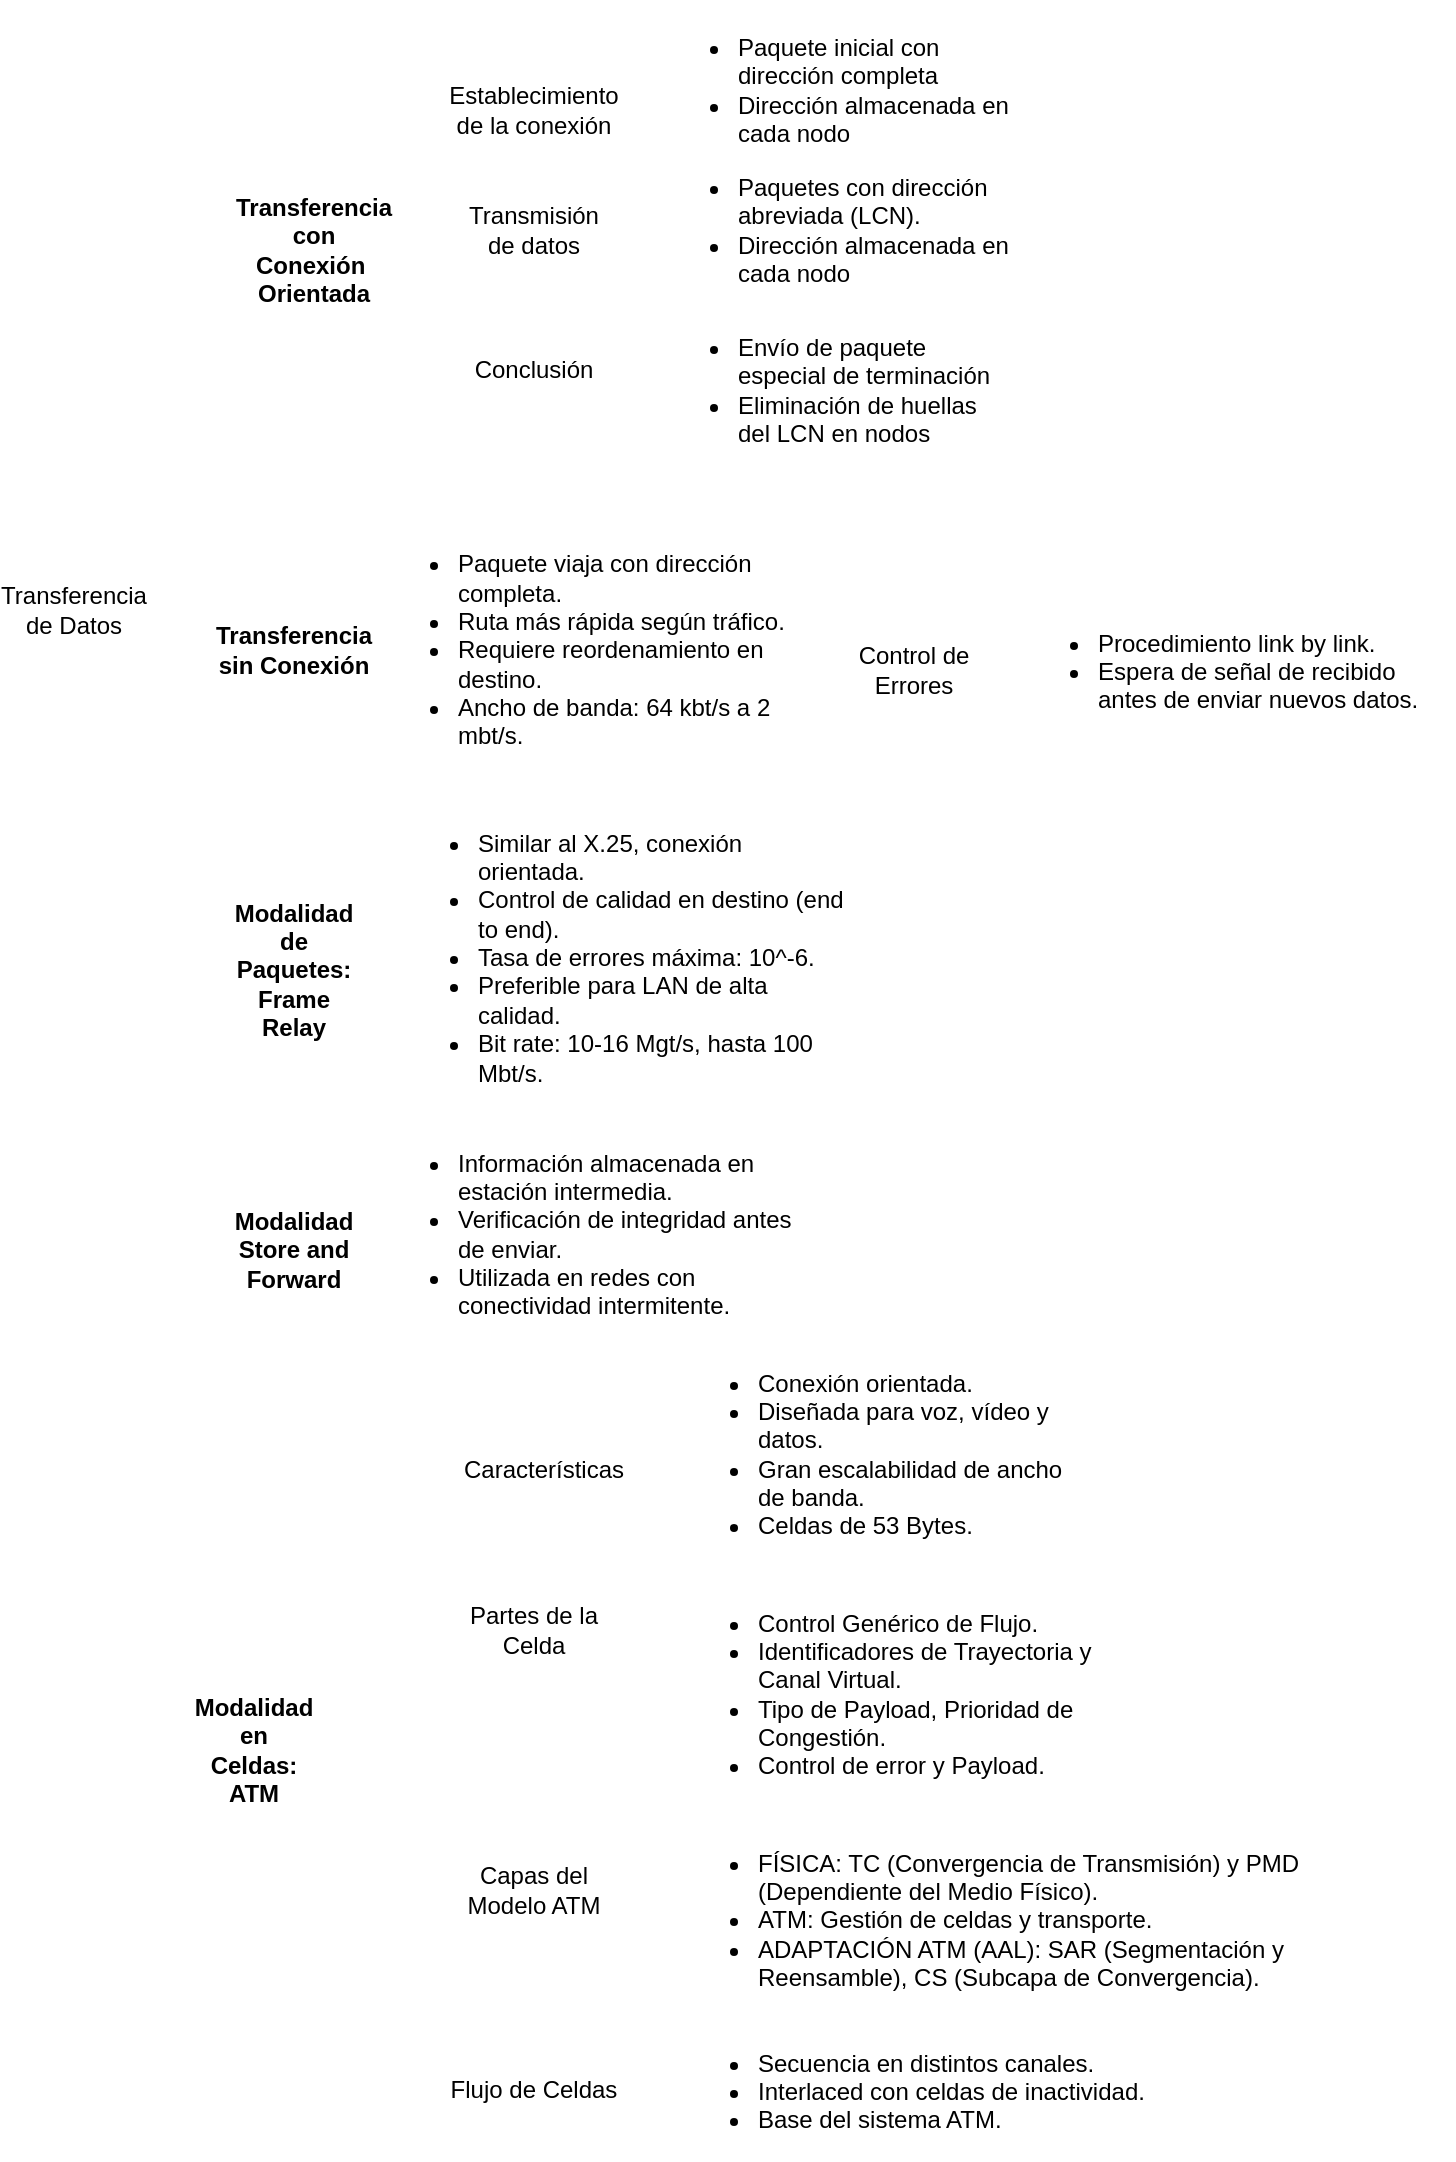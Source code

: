 <mxfile version="22.1.4" type="github">
  <diagram name="Página-1" id="qLkA8fZ-BlqPOKsEqf4X">
    <mxGraphModel dx="2242" dy="958" grid="1" gridSize="10" guides="1" tooltips="1" connect="1" arrows="1" fold="1" page="1" pageScale="1" pageWidth="1920" pageHeight="1200" math="0" shadow="0">
      <root>
        <mxCell id="0" />
        <mxCell id="1" parent="0" />
        <mxCell id="Yj_0y2RtQ-HRpQdmvHJm-1" value="Transferencia de Datos" style="text;html=1;strokeColor=none;fillColor=none;align=center;verticalAlign=middle;whiteSpace=wrap;rounded=0;" vertex="1" parent="1">
          <mxGeometry x="100" y="390" width="60" height="30" as="geometry" />
        </mxCell>
        <mxCell id="Yj_0y2RtQ-HRpQdmvHJm-2" value="Transferencia con Conexión&amp;nbsp; Orientada" style="text;html=1;strokeColor=none;fillColor=none;align=center;verticalAlign=middle;whiteSpace=wrap;rounded=0;fontStyle=1" vertex="1" parent="1">
          <mxGeometry x="220" y="210" width="60" height="30" as="geometry" />
        </mxCell>
        <mxCell id="Yj_0y2RtQ-HRpQdmvHJm-4" value="Transferencia sin Conexión" style="text;html=1;strokeColor=none;fillColor=none;align=center;verticalAlign=middle;whiteSpace=wrap;rounded=0;fontStyle=1" vertex="1" parent="1">
          <mxGeometry x="210" y="410" width="60" height="30" as="geometry" />
        </mxCell>
        <mxCell id="Yj_0y2RtQ-HRpQdmvHJm-5" value="Modalidad de Paquetes: Frame Relay" style="text;html=1;strokeColor=none;fillColor=none;align=center;verticalAlign=middle;whiteSpace=wrap;rounded=0;fontStyle=1" vertex="1" parent="1">
          <mxGeometry x="210" y="570" width="60" height="30" as="geometry" />
        </mxCell>
        <mxCell id="Yj_0y2RtQ-HRpQdmvHJm-7" value="Modalidad Store and Forward" style="text;html=1;strokeColor=none;fillColor=none;align=center;verticalAlign=middle;whiteSpace=wrap;rounded=0;fontStyle=1" vertex="1" parent="1">
          <mxGeometry x="210" y="710" width="60" height="30" as="geometry" />
        </mxCell>
        <mxCell id="Yj_0y2RtQ-HRpQdmvHJm-8" value="Modalidad en Celdas: ATM" style="text;html=1;strokeColor=none;fillColor=none;align=center;verticalAlign=middle;whiteSpace=wrap;rounded=0;fontStyle=1" vertex="1" parent="1">
          <mxGeometry x="190" y="960" width="60" height="30" as="geometry" />
        </mxCell>
        <mxCell id="Yj_0y2RtQ-HRpQdmvHJm-10" value="&lt;ul&gt;&lt;li&gt;Paquete inicial con dirección completa&lt;/li&gt;&lt;li&gt;Dirección almacenada en cada nodo&lt;/li&gt;&lt;/ul&gt;" style="text;strokeColor=none;fillColor=none;html=1;whiteSpace=wrap;verticalAlign=middle;overflow=hidden;" vertex="1" parent="1">
          <mxGeometry x="420" y="100" width="180" height="90" as="geometry" />
        </mxCell>
        <mxCell id="Yj_0y2RtQ-HRpQdmvHJm-11" value="Establecimiento de la conexión" style="text;html=1;strokeColor=none;fillColor=none;align=center;verticalAlign=middle;whiteSpace=wrap;rounded=0;" vertex="1" parent="1">
          <mxGeometry x="330" y="140" width="60" height="30" as="geometry" />
        </mxCell>
        <mxCell id="Yj_0y2RtQ-HRpQdmvHJm-12" value="Transmisión de datos" style="text;html=1;strokeColor=none;fillColor=none;align=center;verticalAlign=middle;whiteSpace=wrap;rounded=0;" vertex="1" parent="1">
          <mxGeometry x="330" y="200" width="60" height="30" as="geometry" />
        </mxCell>
        <mxCell id="Yj_0y2RtQ-HRpQdmvHJm-13" value="&lt;ul&gt;&lt;li&gt;Paquetes con dirección abreviada (LCN).&lt;br&gt;&lt;/li&gt;&lt;li&gt;Dirección almacenada en cada nodo&lt;/li&gt;&lt;/ul&gt;" style="text;strokeColor=none;fillColor=none;html=1;whiteSpace=wrap;verticalAlign=middle;overflow=hidden;" vertex="1" parent="1">
          <mxGeometry x="420" y="170" width="180" height="90" as="geometry" />
        </mxCell>
        <mxCell id="Yj_0y2RtQ-HRpQdmvHJm-14" value="Conclusión" style="text;html=1;strokeColor=none;fillColor=none;align=center;verticalAlign=middle;whiteSpace=wrap;rounded=0;" vertex="1" parent="1">
          <mxGeometry x="330" y="270" width="60" height="30" as="geometry" />
        </mxCell>
        <mxCell id="Yj_0y2RtQ-HRpQdmvHJm-15" value="&lt;ul&gt;&lt;li&gt;Envío de paquete especial de terminación&lt;br&gt;&lt;/li&gt;&lt;li&gt;Eliminación de huellas del LCN en nodos&lt;/li&gt;&lt;/ul&gt;" style="text;strokeColor=none;fillColor=none;html=1;whiteSpace=wrap;verticalAlign=middle;overflow=hidden;" vertex="1" parent="1">
          <mxGeometry x="420" y="250" width="180" height="90" as="geometry" />
        </mxCell>
        <mxCell id="Yj_0y2RtQ-HRpQdmvHJm-16" value="&lt;ul&gt;&lt;li&gt;&lt;span style=&quot;background-color: initial;&quot;&gt;Paquete viaja con dirección completa.&lt;/span&gt;&lt;/li&gt;&lt;li&gt;&lt;span style=&quot;background-color: initial;&quot;&gt;Ruta más rápida según tráfico.&lt;/span&gt;&lt;/li&gt;&lt;li&gt;&lt;span style=&quot;background-color: initial;&quot;&gt;Requiere reordenamiento en destino.&lt;/span&gt;&lt;/li&gt;&lt;li&gt;&lt;span style=&quot;background-color: initial;&quot;&gt;Ancho de banda: 64 kbt/s a 2 mbt/s.&lt;/span&gt;&lt;/li&gt;&lt;/ul&gt;" style="text;strokeColor=none;fillColor=none;html=1;whiteSpace=wrap;verticalAlign=middle;overflow=hidden;" vertex="1" parent="1">
          <mxGeometry x="280" y="355" width="230" height="140" as="geometry" />
        </mxCell>
        <mxCell id="Yj_0y2RtQ-HRpQdmvHJm-17" value="Control de Errores" style="text;html=1;strokeColor=none;fillColor=none;align=center;verticalAlign=middle;whiteSpace=wrap;rounded=0;" vertex="1" parent="1">
          <mxGeometry x="520" y="420" width="60" height="30" as="geometry" />
        </mxCell>
        <mxCell id="Yj_0y2RtQ-HRpQdmvHJm-18" value="&lt;ul&gt;&lt;li&gt;&lt;span style=&quot;background-color: initial;&quot;&gt;Procedimiento link by link.&lt;/span&gt;&lt;/li&gt;&lt;li&gt;&lt;span style=&quot;background-color: initial;&quot;&gt;Espera de señal de recibido antes de enviar nuevos datos.&lt;/span&gt;&lt;/li&gt;&lt;/ul&gt;" style="text;strokeColor=none;fillColor=none;html=1;whiteSpace=wrap;verticalAlign=middle;overflow=hidden;" vertex="1" parent="1">
          <mxGeometry x="600" y="400" width="220" height="70" as="geometry" />
        </mxCell>
        <mxCell id="Yj_0y2RtQ-HRpQdmvHJm-19" value="&lt;ul&gt;&lt;li&gt;&lt;span style=&quot;background-color: initial;&quot;&gt;Similar al X.25, conexión orientada.&lt;/span&gt;&lt;/li&gt;&lt;li&gt;&lt;span style=&quot;background-color: initial;&quot;&gt;Control de calidad en destino (end to end).&lt;/span&gt;&lt;/li&gt;&lt;li&gt;&lt;span style=&quot;background-color: initial;&quot;&gt;Tasa de errores máxima: 10^-6.&lt;/span&gt;&lt;/li&gt;&lt;li&gt;&lt;span style=&quot;background-color: initial;&quot;&gt;Preferible para LAN de alta calidad.&lt;/span&gt;&lt;/li&gt;&lt;li&gt;&lt;span style=&quot;background-color: initial;&quot;&gt;Bit rate: 10-16 Mgt/s, hasta 100 Mbt/s.&lt;/span&gt;&lt;/li&gt;&lt;/ul&gt;" style="text;strokeColor=none;fillColor=none;html=1;whiteSpace=wrap;verticalAlign=middle;overflow=hidden;" vertex="1" parent="1">
          <mxGeometry x="290" y="500" width="230" height="150" as="geometry" />
        </mxCell>
        <mxCell id="Yj_0y2RtQ-HRpQdmvHJm-20" value="&lt;ul&gt;&lt;li&gt;&lt;span style=&quot;background-color: initial;&quot;&gt;Información almacenada en estación intermedia.&lt;/span&gt;&lt;/li&gt;&lt;li&gt;&lt;span style=&quot;background-color: initial;&quot;&gt;Verificación de integridad antes de enviar.&lt;/span&gt;&lt;/li&gt;&lt;li&gt;&lt;span style=&quot;background-color: initial;&quot;&gt;Utilizada en redes con conectividad intermitente.&lt;/span&gt;&lt;/li&gt;&lt;/ul&gt;" style="text;strokeColor=none;fillColor=none;html=1;whiteSpace=wrap;verticalAlign=middle;overflow=hidden;" vertex="1" parent="1">
          <mxGeometry x="280" y="660" width="210" height="110" as="geometry" />
        </mxCell>
        <mxCell id="Yj_0y2RtQ-HRpQdmvHJm-21" value="Características" style="text;html=1;strokeColor=none;fillColor=none;align=center;verticalAlign=middle;whiteSpace=wrap;rounded=0;" vertex="1" parent="1">
          <mxGeometry x="320" y="820" width="90" height="30" as="geometry" />
        </mxCell>
        <mxCell id="Yj_0y2RtQ-HRpQdmvHJm-22" value="Partes de la Celda" style="text;html=1;strokeColor=none;fillColor=none;align=center;verticalAlign=middle;whiteSpace=wrap;rounded=0;" vertex="1" parent="1">
          <mxGeometry x="315" y="900" width="90" height="30" as="geometry" />
        </mxCell>
        <mxCell id="Yj_0y2RtQ-HRpQdmvHJm-23" value="Capas del Modelo ATM" style="text;html=1;strokeColor=none;fillColor=none;align=center;verticalAlign=middle;whiteSpace=wrap;rounded=0;" vertex="1" parent="1">
          <mxGeometry x="315" y="1030" width="90" height="30" as="geometry" />
        </mxCell>
        <mxCell id="Yj_0y2RtQ-HRpQdmvHJm-24" value="Flujo de Celdas" style="text;html=1;strokeColor=none;fillColor=none;align=center;verticalAlign=middle;whiteSpace=wrap;rounded=0;" vertex="1" parent="1">
          <mxGeometry x="315" y="1130" width="90" height="30" as="geometry" />
        </mxCell>
        <mxCell id="Yj_0y2RtQ-HRpQdmvHJm-25" value="&lt;ul&gt;&lt;li&gt;&lt;span style=&quot;background-color: initial;&quot;&gt;Conexión orientada.&lt;/span&gt;&lt;/li&gt;&lt;li&gt;&lt;span style=&quot;background-color: initial;&quot;&gt;Diseñada para voz, vídeo y datos.&lt;/span&gt;&lt;/li&gt;&lt;li&gt;&lt;span style=&quot;background-color: initial;&quot;&gt;Gran escalabilidad de ancho de banda.&lt;/span&gt;&lt;/li&gt;&lt;li&gt;&lt;span style=&quot;background-color: initial;&quot;&gt;Celdas de 53 Bytes.&lt;/span&gt;&lt;/li&gt;&lt;/ul&gt;" style="text;strokeColor=none;fillColor=none;html=1;whiteSpace=wrap;verticalAlign=middle;overflow=hidden;" vertex="1" parent="1">
          <mxGeometry x="430" y="770" width="210" height="110" as="geometry" />
        </mxCell>
        <mxCell id="Yj_0y2RtQ-HRpQdmvHJm-26" value="&lt;ul&gt;&lt;li&gt;&lt;span style=&quot;background-color: initial;&quot;&gt;Control Genérico de Flujo.&lt;/span&gt;&lt;/li&gt;&lt;li&gt;&lt;span style=&quot;background-color: initial;&quot;&gt;Identificadores de Trayectoria y Canal Virtual.&lt;/span&gt;&lt;/li&gt;&lt;li&gt;&lt;span style=&quot;background-color: initial;&quot;&gt;Tipo de Payload, Prioridad de Congestión.&lt;/span&gt;&lt;/li&gt;&lt;li&gt;&lt;span style=&quot;background-color: initial;&quot;&gt;Control de error y Payload.&lt;/span&gt;&lt;/li&gt;&lt;/ul&gt;" style="text;strokeColor=none;fillColor=none;html=1;whiteSpace=wrap;verticalAlign=middle;overflow=hidden;" vertex="1" parent="1">
          <mxGeometry x="430" y="890" width="210" height="110" as="geometry" />
        </mxCell>
        <mxCell id="Yj_0y2RtQ-HRpQdmvHJm-27" value="&lt;ul&gt;&lt;li&gt;&lt;span style=&quot;background-color: initial;&quot;&gt;FÍSICA: TC (Convergencia de Transmisión) y PMD (Dependiente del Medio Físico).&lt;/span&gt;&lt;/li&gt;&lt;li&gt;&lt;span style=&quot;background-color: initial;&quot;&gt;ATM: Gestión de celdas y transporte.&lt;/span&gt;&lt;/li&gt;&lt;li&gt;&lt;span style=&quot;background-color: initial;&quot;&gt;ADAPTACIÓN ATM (AAL): SAR (Segmentación y Reensamble), CS (Subcapa de Convergencia).&lt;/span&gt;&lt;/li&gt;&lt;/ul&gt;" style="text;strokeColor=none;fillColor=none;html=1;whiteSpace=wrap;verticalAlign=middle;overflow=hidden;" vertex="1" parent="1">
          <mxGeometry x="430" y="1010" width="330" height="100" as="geometry" />
        </mxCell>
        <mxCell id="Yj_0y2RtQ-HRpQdmvHJm-28" value="&lt;ul&gt;&lt;li&gt;&lt;span style=&quot;background-color: initial;&quot;&gt;Secuencia en distintos canales.&lt;/span&gt;&lt;/li&gt;&lt;li&gt;&lt;span style=&quot;background-color: initial;&quot;&gt;Interlaced con celdas de inactividad.&lt;/span&gt;&lt;/li&gt;&lt;li&gt;&lt;span style=&quot;background-color: initial;&quot;&gt;Base del sistema ATM.&lt;/span&gt;&lt;/li&gt;&lt;/ul&gt;" style="text;strokeColor=none;fillColor=none;html=1;whiteSpace=wrap;verticalAlign=middle;overflow=hidden;" vertex="1" parent="1">
          <mxGeometry x="430" y="1110" width="240" height="70" as="geometry" />
        </mxCell>
      </root>
    </mxGraphModel>
  </diagram>
</mxfile>
